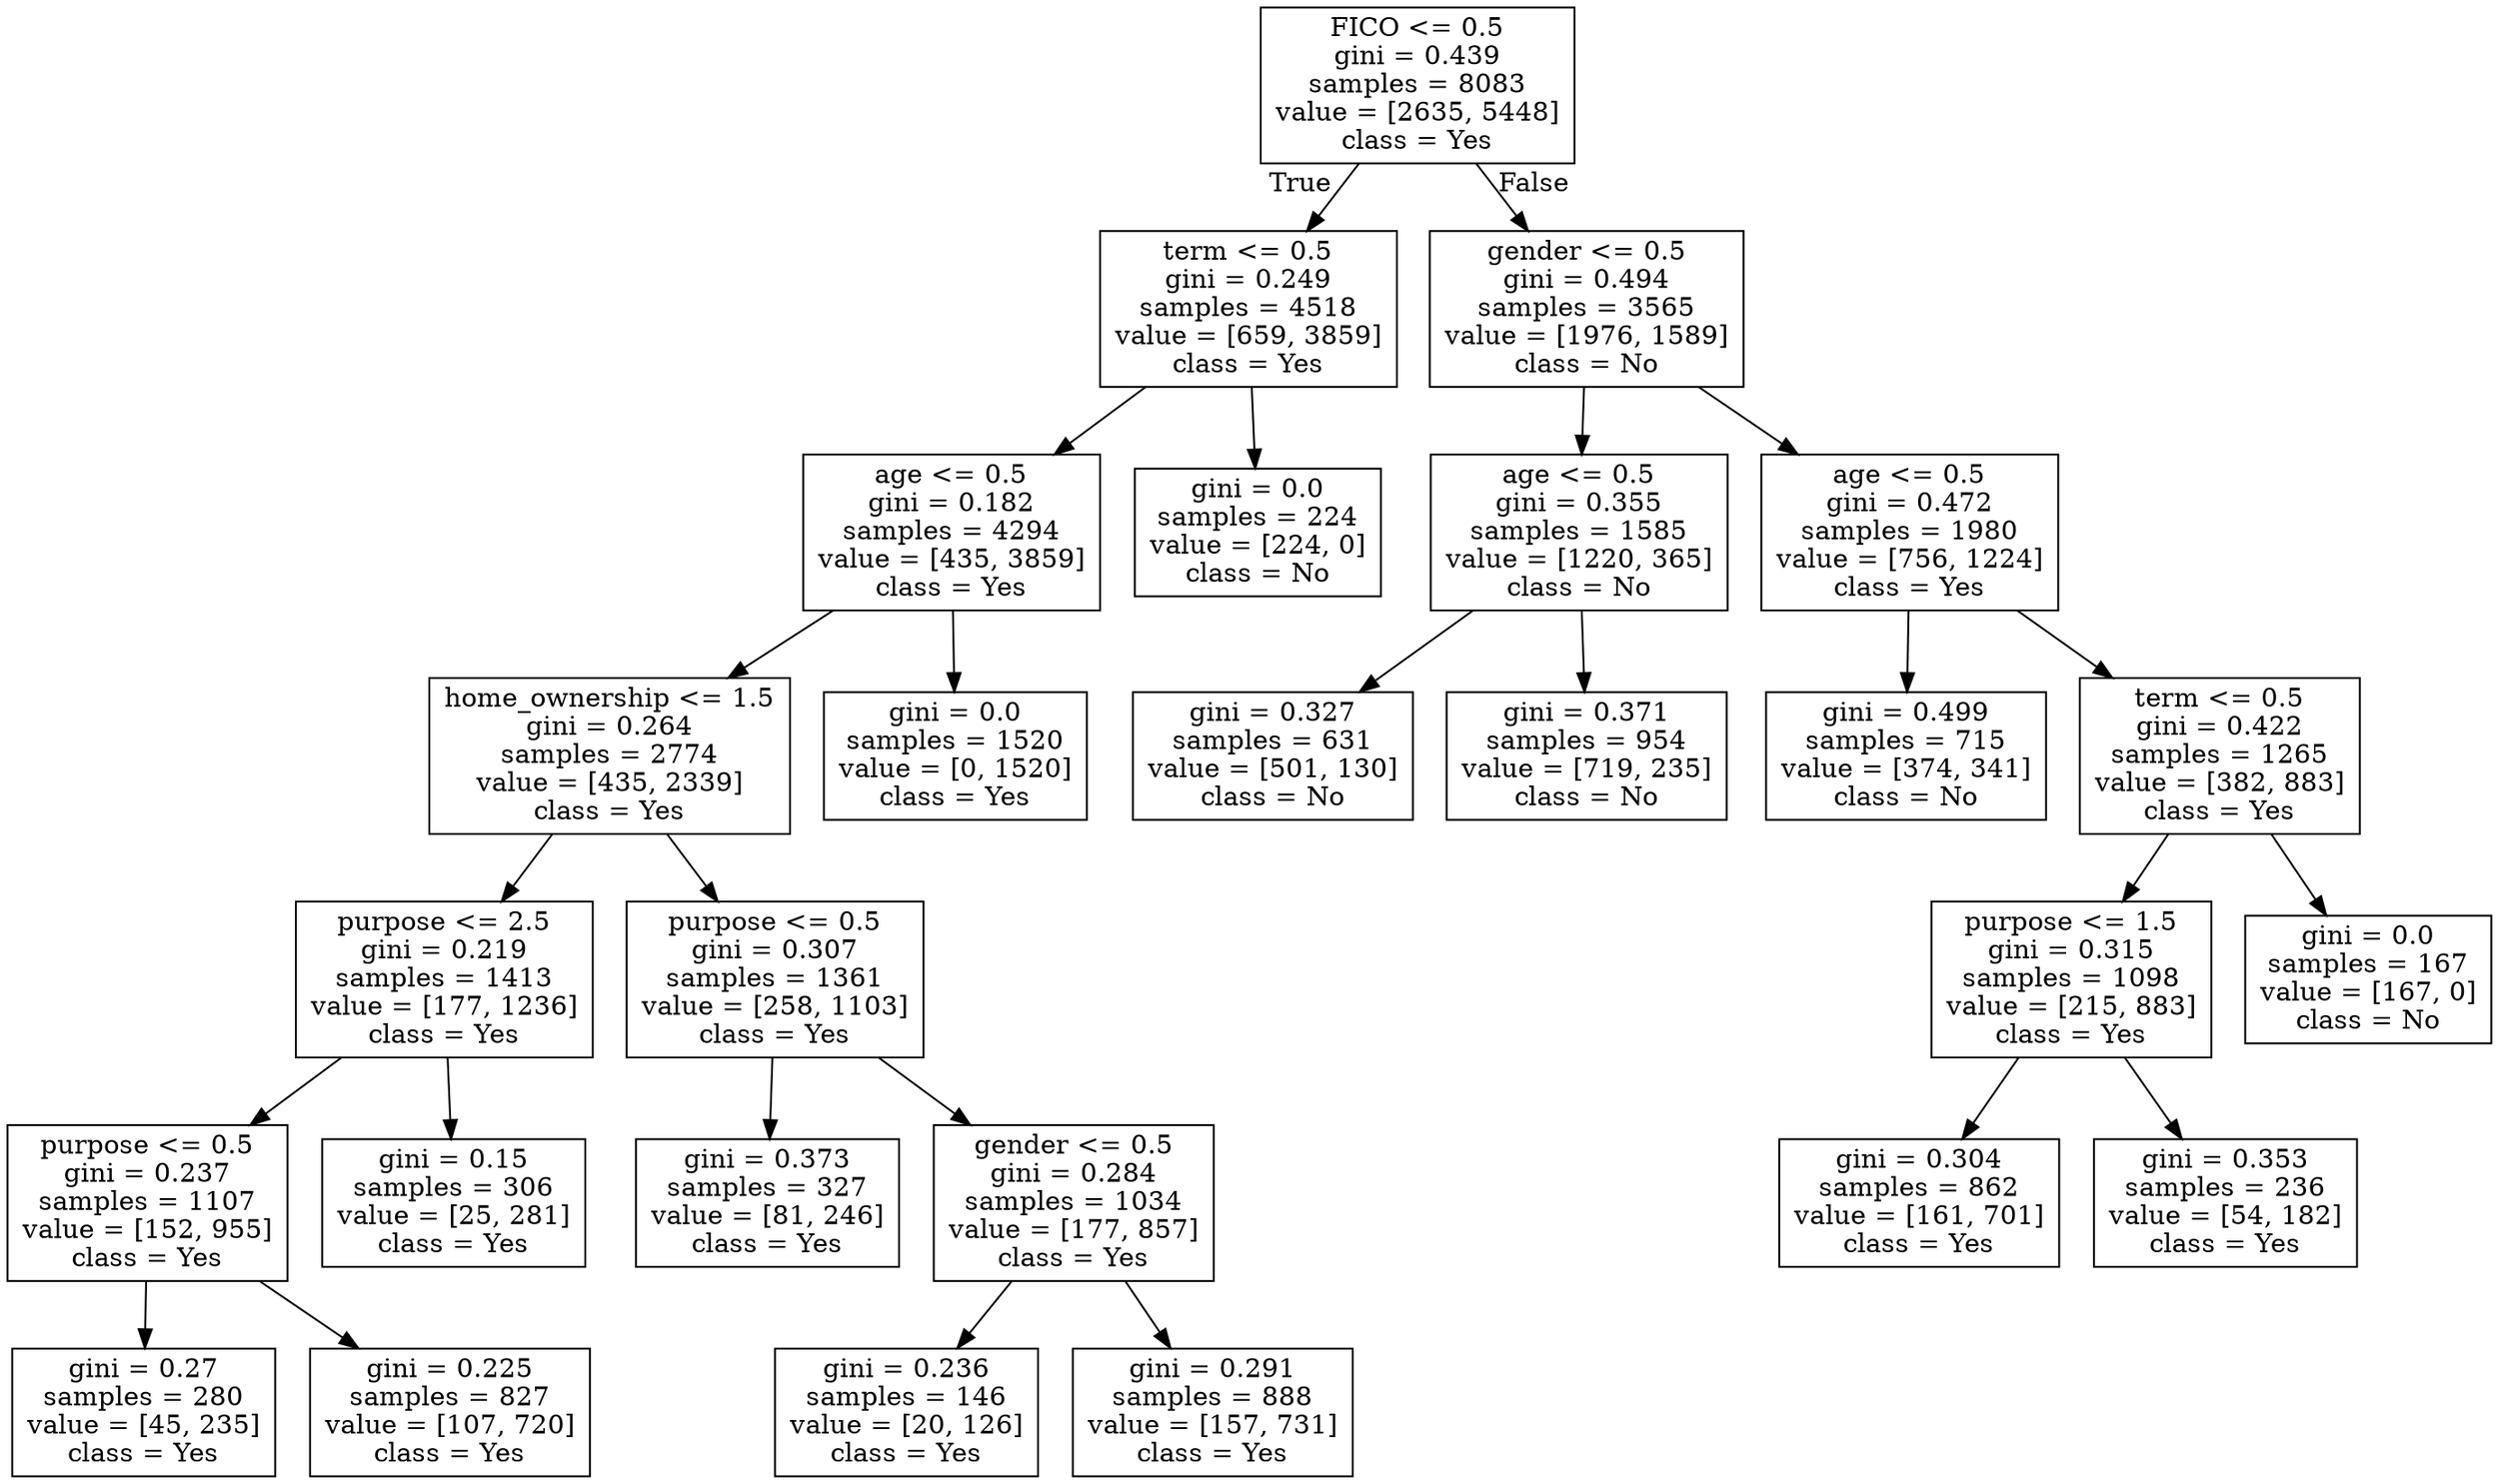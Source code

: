 digraph Tree {
node [shape=box] ;
0 [label="FICO <= 0.5\ngini = 0.439\nsamples = 8083\nvalue = [2635, 5448]\nclass = Yes"] ;
1 [label="term <= 0.5\ngini = 0.249\nsamples = 4518\nvalue = [659, 3859]\nclass = Yes"] ;
0 -> 1 [labeldistance=2.5, labelangle=45, headlabel="True"] ;
2 [label="age <= 0.5\ngini = 0.182\nsamples = 4294\nvalue = [435, 3859]\nclass = Yes"] ;
1 -> 2 ;
3 [label="home_ownership <= 1.5\ngini = 0.264\nsamples = 2774\nvalue = [435, 2339]\nclass = Yes"] ;
2 -> 3 ;
4 [label="purpose <= 2.5\ngini = 0.219\nsamples = 1413\nvalue = [177, 1236]\nclass = Yes"] ;
3 -> 4 ;
5 [label="purpose <= 0.5\ngini = 0.237\nsamples = 1107\nvalue = [152, 955]\nclass = Yes"] ;
4 -> 5 ;
6 [label="gini = 0.27\nsamples = 280\nvalue = [45, 235]\nclass = Yes"] ;
5 -> 6 ;
7 [label="gini = 0.225\nsamples = 827\nvalue = [107, 720]\nclass = Yes"] ;
5 -> 7 ;
8 [label="gini = 0.15\nsamples = 306\nvalue = [25, 281]\nclass = Yes"] ;
4 -> 8 ;
9 [label="purpose <= 0.5\ngini = 0.307\nsamples = 1361\nvalue = [258, 1103]\nclass = Yes"] ;
3 -> 9 ;
10 [label="gini = 0.373\nsamples = 327\nvalue = [81, 246]\nclass = Yes"] ;
9 -> 10 ;
11 [label="gender <= 0.5\ngini = 0.284\nsamples = 1034\nvalue = [177, 857]\nclass = Yes"] ;
9 -> 11 ;
12 [label="gini = 0.236\nsamples = 146\nvalue = [20, 126]\nclass = Yes"] ;
11 -> 12 ;
13 [label="gini = 0.291\nsamples = 888\nvalue = [157, 731]\nclass = Yes"] ;
11 -> 13 ;
14 [label="gini = 0.0\nsamples = 1520\nvalue = [0, 1520]\nclass = Yes"] ;
2 -> 14 ;
15 [label="gini = 0.0\nsamples = 224\nvalue = [224, 0]\nclass = No"] ;
1 -> 15 ;
16 [label="gender <= 0.5\ngini = 0.494\nsamples = 3565\nvalue = [1976, 1589]\nclass = No"] ;
0 -> 16 [labeldistance=2.5, labelangle=-45, headlabel="False"] ;
17 [label="age <= 0.5\ngini = 0.355\nsamples = 1585\nvalue = [1220, 365]\nclass = No"] ;
16 -> 17 ;
18 [label="gini = 0.327\nsamples = 631\nvalue = [501, 130]\nclass = No"] ;
17 -> 18 ;
19 [label="gini = 0.371\nsamples = 954\nvalue = [719, 235]\nclass = No"] ;
17 -> 19 ;
20 [label="age <= 0.5\ngini = 0.472\nsamples = 1980\nvalue = [756, 1224]\nclass = Yes"] ;
16 -> 20 ;
21 [label="gini = 0.499\nsamples = 715\nvalue = [374, 341]\nclass = No"] ;
20 -> 21 ;
22 [label="term <= 0.5\ngini = 0.422\nsamples = 1265\nvalue = [382, 883]\nclass = Yes"] ;
20 -> 22 ;
23 [label="purpose <= 1.5\ngini = 0.315\nsamples = 1098\nvalue = [215, 883]\nclass = Yes"] ;
22 -> 23 ;
24 [label="gini = 0.304\nsamples = 862\nvalue = [161, 701]\nclass = Yes"] ;
23 -> 24 ;
25 [label="gini = 0.353\nsamples = 236\nvalue = [54, 182]\nclass = Yes"] ;
23 -> 25 ;
26 [label="gini = 0.0\nsamples = 167\nvalue = [167, 0]\nclass = No"] ;
22 -> 26 ;
}